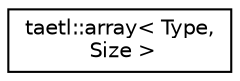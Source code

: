 digraph "Graphical Class Hierarchy"
{
  edge [fontname="Helvetica",fontsize="10",labelfontname="Helvetica",labelfontsize="10"];
  node [fontname="Helvetica",fontsize="10",shape=record];
  rankdir="LR";
  Node0 [label="taetl::array\< Type,\l Size \>",height=0.2,width=0.4,color="black", fillcolor="white", style="filled",URL="$classtaetl_1_1array.html",tooltip="array class with fixed size capacity. "];
}
